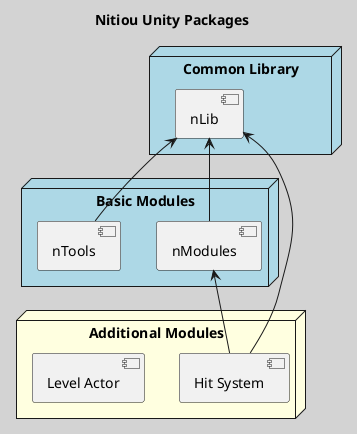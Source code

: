 @startuml "Nitiou Packages"
title "Nitiou Unity Packages"
skinparam packageStyle rectangle
skinparam BackgroundColor LightGray

' 共通ライブラリ
node "Common Library" #LightBlue{
  component "nLib" as Library
}

' 基本モジュール
node "Basic Modules" #LightBlue{
  component "nModules" as BasicModules
  component "nTools" as BasicTools
}

' 追加モジュール
node "Additional Modules" #LightYellow{
  component "Hit System" as HitSystem
  component "Level Actor" as LevelActor
}

' 依存関係
BasicModules -up-> Library
BasicTools -up-> Library

HitSystem -up-> Library
HitSystem -up-> BasicModules

@enduml
